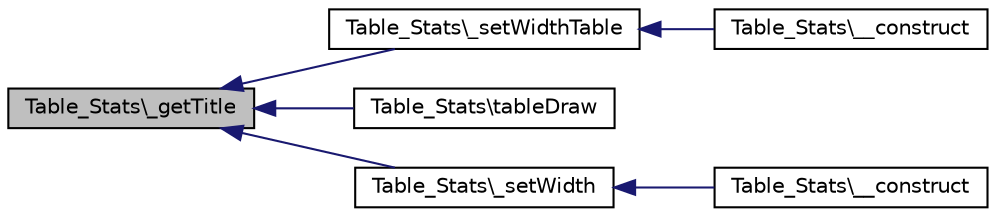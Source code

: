 digraph G
{
  edge [fontname="Helvetica",fontsize="10",labelfontname="Helvetica",labelfontsize="10"];
  node [fontname="Helvetica",fontsize="10",shape=record];
  rankdir="LR";
  Node1 [label="Table_Stats\\_getTitle",height=0.2,width=0.4,color="black", fillcolor="grey75", style="filled" fontcolor="black"];
  Node1 -> Node2 [dir="back",color="midnightblue",fontsize="10",style="solid",fontname="Helvetica"];
  Node2 [label="Table_Stats\\_setWidthTable",height=0.2,width=0.4,color="black", fillcolor="white", style="filled",URL="$classTable__Stats.html#aef7661a63796bf9e135d3032591b7300",tooltip="Sets the width of the table."];
  Node2 -> Node3 [dir="back",color="midnightblue",fontsize="10",style="solid",fontname="Helvetica"];
  Node3 [label="Table_Stats\\__construct",height=0.2,width=0.4,color="black", fillcolor="white", style="filled",URL="$classTable__Stats.html#aba7c902bddd9212067ada2f51b2acf53",tooltip="The &quot;Table_Stats&quot; constructor."];
  Node1 -> Node4 [dir="back",color="midnightblue",fontsize="10",style="solid",fontname="Helvetica"];
  Node4 [label="Table_Stats\\tableDraw",height=0.2,width=0.4,color="black", fillcolor="white", style="filled",URL="$classTable__Stats.html#a060e01428f329a623fa682939161c530",tooltip="Draw the table."];
  Node1 -> Node5 [dir="back",color="midnightblue",fontsize="10",style="solid",fontname="Helvetica"];
  Node5 [label="Table_Stats\\_setWidth",height=0.2,width=0.4,color="black", fillcolor="white", style="filled",URL="$classTable__Stats.html#a543263923c684cb5ab3f119c5a4f2e67",tooltip="Sets the width of the table."];
  Node5 -> Node6 [dir="back",color="midnightblue",fontsize="10",style="solid",fontname="Helvetica"];
  Node6 [label="Table_Stats\\__construct",height=0.2,width=0.4,color="black", fillcolor="white", style="filled",URL="$classTable__Stats.html#a4c392807b9fe86e64357ea030173f0f7",tooltip="The &quot;Table_Stats&quot; constructor."];
}
